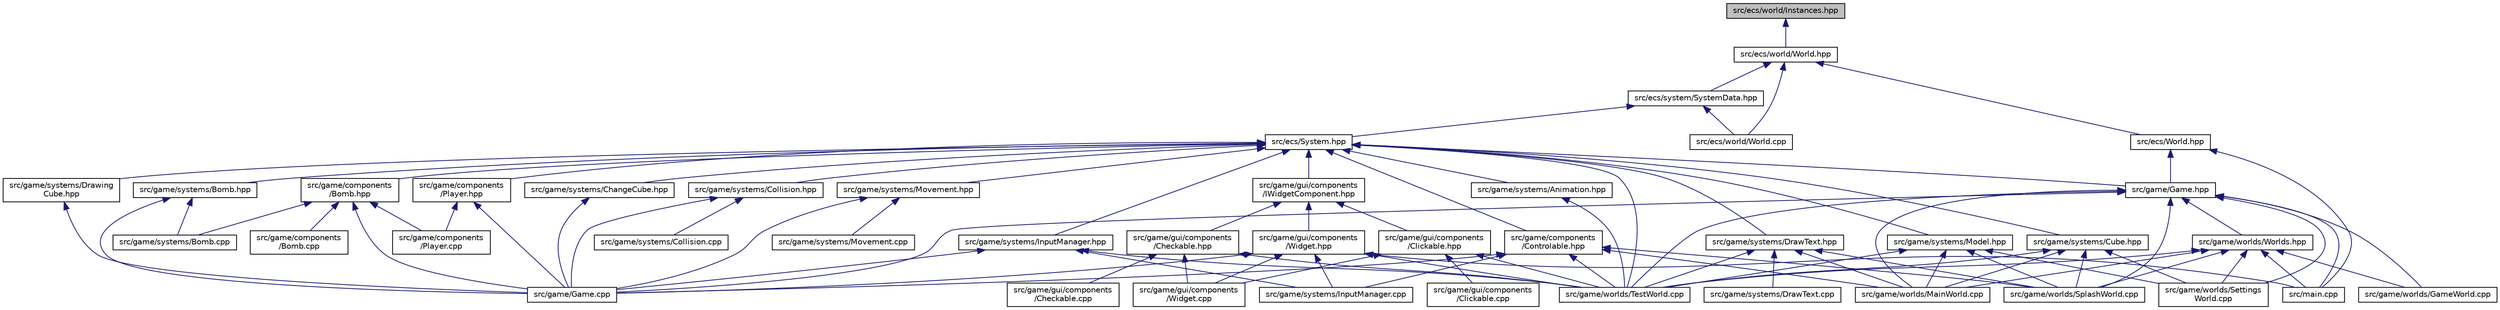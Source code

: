 digraph "src/ecs/world/Instances.hpp"
{
 // LATEX_PDF_SIZE
  edge [fontname="Helvetica",fontsize="10",labelfontname="Helvetica",labelfontsize="10"];
  node [fontname="Helvetica",fontsize="10",shape=record];
  Node1 [label="src/ecs/world/Instances.hpp",height=0.2,width=0.4,color="black", fillcolor="grey75", style="filled", fontcolor="black",tooltip=" "];
  Node1 -> Node2 [dir="back",color="midnightblue",fontsize="10",style="solid",fontname="Helvetica"];
  Node2 [label="src/ecs/world/World.hpp",height=0.2,width=0.4,color="black", fillcolor="white", style="filled",URL="$world_2_world_8hpp.html",tooltip=" "];
  Node2 -> Node3 [dir="back",color="midnightblue",fontsize="10",style="solid",fontname="Helvetica"];
  Node3 [label="src/ecs/system/SystemData.hpp",height=0.2,width=0.4,color="black", fillcolor="white", style="filled",URL="$_system_data_8hpp.html",tooltip=" "];
  Node3 -> Node4 [dir="back",color="midnightblue",fontsize="10",style="solid",fontname="Helvetica"];
  Node4 [label="src/ecs/System.hpp",height=0.2,width=0.4,color="black", fillcolor="white", style="filled",URL="$_system_8hpp.html",tooltip=" "];
  Node4 -> Node5 [dir="back",color="midnightblue",fontsize="10",style="solid",fontname="Helvetica"];
  Node5 [label="src/game/components\l/Bomb.hpp",height=0.2,width=0.4,color="black", fillcolor="white", style="filled",URL="$components_2_bomb_8hpp.html",tooltip=" "];
  Node5 -> Node6 [dir="back",color="midnightblue",fontsize="10",style="solid",fontname="Helvetica"];
  Node6 [label="src/game/components\l/Bomb.cpp",height=0.2,width=0.4,color="black", fillcolor="white", style="filled",URL="$components_2_bomb_8cpp.html",tooltip=" "];
  Node5 -> Node7 [dir="back",color="midnightblue",fontsize="10",style="solid",fontname="Helvetica"];
  Node7 [label="src/game/components\l/Player.cpp",height=0.2,width=0.4,color="black", fillcolor="white", style="filled",URL="$_player_8cpp.html",tooltip=" "];
  Node5 -> Node8 [dir="back",color="midnightblue",fontsize="10",style="solid",fontname="Helvetica"];
  Node8 [label="src/game/Game.cpp",height=0.2,width=0.4,color="black", fillcolor="white", style="filled",URL="$_game_8cpp.html",tooltip=" "];
  Node5 -> Node9 [dir="back",color="midnightblue",fontsize="10",style="solid",fontname="Helvetica"];
  Node9 [label="src/game/systems/Bomb.cpp",height=0.2,width=0.4,color="black", fillcolor="white", style="filled",URL="$systems_2_bomb_8cpp.html",tooltip=" "];
  Node4 -> Node10 [dir="back",color="midnightblue",fontsize="10",style="solid",fontname="Helvetica"];
  Node10 [label="src/game/components\l/Controlable.hpp",height=0.2,width=0.4,color="black", fillcolor="white", style="filled",URL="$_controlable_8hpp.html",tooltip=" "];
  Node10 -> Node8 [dir="back",color="midnightblue",fontsize="10",style="solid",fontname="Helvetica"];
  Node10 -> Node11 [dir="back",color="midnightblue",fontsize="10",style="solid",fontname="Helvetica"];
  Node11 [label="src/game/systems/InputManager.cpp",height=0.2,width=0.4,color="black", fillcolor="white", style="filled",URL="$_input_manager_8cpp.html",tooltip=" "];
  Node10 -> Node12 [dir="back",color="midnightblue",fontsize="10",style="solid",fontname="Helvetica"];
  Node12 [label="src/game/worlds/MainWorld.cpp",height=0.2,width=0.4,color="black", fillcolor="white", style="filled",URL="$_main_world_8cpp.html",tooltip=" "];
  Node10 -> Node13 [dir="back",color="midnightblue",fontsize="10",style="solid",fontname="Helvetica"];
  Node13 [label="src/game/worlds/SplashWorld.cpp",height=0.2,width=0.4,color="black", fillcolor="white", style="filled",URL="$_splash_world_8cpp.html",tooltip=" "];
  Node10 -> Node14 [dir="back",color="midnightblue",fontsize="10",style="solid",fontname="Helvetica"];
  Node14 [label="src/game/worlds/TestWorld.cpp",height=0.2,width=0.4,color="black", fillcolor="white", style="filled",URL="$_test_world_8cpp.html",tooltip=" "];
  Node4 -> Node15 [dir="back",color="midnightblue",fontsize="10",style="solid",fontname="Helvetica"];
  Node15 [label="src/game/components\l/Player.hpp",height=0.2,width=0.4,color="black", fillcolor="white", style="filled",URL="$_player_8hpp.html",tooltip=" "];
  Node15 -> Node7 [dir="back",color="midnightblue",fontsize="10",style="solid",fontname="Helvetica"];
  Node15 -> Node8 [dir="back",color="midnightblue",fontsize="10",style="solid",fontname="Helvetica"];
  Node4 -> Node16 [dir="back",color="midnightblue",fontsize="10",style="solid",fontname="Helvetica"];
  Node16 [label="src/game/Game.hpp",height=0.2,width=0.4,color="black", fillcolor="white", style="filled",URL="$_game_8hpp.html",tooltip=" "];
  Node16 -> Node8 [dir="back",color="midnightblue",fontsize="10",style="solid",fontname="Helvetica"];
  Node16 -> Node17 [dir="back",color="midnightblue",fontsize="10",style="solid",fontname="Helvetica"];
  Node17 [label="src/game/worlds/GameWorld.cpp",height=0.2,width=0.4,color="black", fillcolor="white", style="filled",URL="$_game_world_8cpp.html",tooltip=" "];
  Node16 -> Node12 [dir="back",color="midnightblue",fontsize="10",style="solid",fontname="Helvetica"];
  Node16 -> Node18 [dir="back",color="midnightblue",fontsize="10",style="solid",fontname="Helvetica"];
  Node18 [label="src/game/worlds/Settings\lWorld.cpp",height=0.2,width=0.4,color="black", fillcolor="white", style="filled",URL="$_settings_world_8cpp.html",tooltip=" "];
  Node16 -> Node13 [dir="back",color="midnightblue",fontsize="10",style="solid",fontname="Helvetica"];
  Node16 -> Node14 [dir="back",color="midnightblue",fontsize="10",style="solid",fontname="Helvetica"];
  Node16 -> Node19 [dir="back",color="midnightblue",fontsize="10",style="solid",fontname="Helvetica"];
  Node19 [label="src/game/worlds/Worlds.hpp",height=0.2,width=0.4,color="black", fillcolor="white", style="filled",URL="$_worlds_8hpp.html",tooltip=" "];
  Node19 -> Node17 [dir="back",color="midnightblue",fontsize="10",style="solid",fontname="Helvetica"];
  Node19 -> Node12 [dir="back",color="midnightblue",fontsize="10",style="solid",fontname="Helvetica"];
  Node19 -> Node18 [dir="back",color="midnightblue",fontsize="10",style="solid",fontname="Helvetica"];
  Node19 -> Node13 [dir="back",color="midnightblue",fontsize="10",style="solid",fontname="Helvetica"];
  Node19 -> Node14 [dir="back",color="midnightblue",fontsize="10",style="solid",fontname="Helvetica"];
  Node19 -> Node20 [dir="back",color="midnightblue",fontsize="10",style="solid",fontname="Helvetica"];
  Node20 [label="src/main.cpp",height=0.2,width=0.4,color="black", fillcolor="white", style="filled",URL="$main_8cpp.html",tooltip=" "];
  Node16 -> Node20 [dir="back",color="midnightblue",fontsize="10",style="solid",fontname="Helvetica"];
  Node4 -> Node21 [dir="back",color="midnightblue",fontsize="10",style="solid",fontname="Helvetica"];
  Node21 [label="src/game/gui/components\l/IWidgetComponent.hpp",height=0.2,width=0.4,color="black", fillcolor="white", style="filled",URL="$_i_widget_component_8hpp.html",tooltip=" "];
  Node21 -> Node22 [dir="back",color="midnightblue",fontsize="10",style="solid",fontname="Helvetica"];
  Node22 [label="src/game/gui/components\l/Widget.hpp",height=0.2,width=0.4,color="black", fillcolor="white", style="filled",URL="$_widget_8hpp.html",tooltip=" "];
  Node22 -> Node8 [dir="back",color="midnightblue",fontsize="10",style="solid",fontname="Helvetica"];
  Node22 -> Node23 [dir="back",color="midnightblue",fontsize="10",style="solid",fontname="Helvetica"];
  Node23 [label="src/game/gui/components\l/Widget.cpp",height=0.2,width=0.4,color="black", fillcolor="white", style="filled",URL="$_widget_8cpp.html",tooltip=" "];
  Node22 -> Node11 [dir="back",color="midnightblue",fontsize="10",style="solid",fontname="Helvetica"];
  Node22 -> Node14 [dir="back",color="midnightblue",fontsize="10",style="solid",fontname="Helvetica"];
  Node22 -> Node20 [dir="back",color="midnightblue",fontsize="10",style="solid",fontname="Helvetica"];
  Node21 -> Node24 [dir="back",color="midnightblue",fontsize="10",style="solid",fontname="Helvetica"];
  Node24 [label="src/game/gui/components\l/Checkable.hpp",height=0.2,width=0.4,color="black", fillcolor="white", style="filled",URL="$_checkable_8hpp.html",tooltip=" "];
  Node24 -> Node25 [dir="back",color="midnightblue",fontsize="10",style="solid",fontname="Helvetica"];
  Node25 [label="src/game/gui/components\l/Checkable.cpp",height=0.2,width=0.4,color="black", fillcolor="white", style="filled",URL="$_checkable_8cpp.html",tooltip=" "];
  Node24 -> Node23 [dir="back",color="midnightblue",fontsize="10",style="solid",fontname="Helvetica"];
  Node24 -> Node14 [dir="back",color="midnightblue",fontsize="10",style="solid",fontname="Helvetica"];
  Node21 -> Node26 [dir="back",color="midnightblue",fontsize="10",style="solid",fontname="Helvetica"];
  Node26 [label="src/game/gui/components\l/Clickable.hpp",height=0.2,width=0.4,color="black", fillcolor="white", style="filled",URL="$_clickable_8hpp.html",tooltip=" "];
  Node26 -> Node27 [dir="back",color="midnightblue",fontsize="10",style="solid",fontname="Helvetica"];
  Node27 [label="src/game/gui/components\l/Clickable.cpp",height=0.2,width=0.4,color="black", fillcolor="white", style="filled",URL="$_clickable_8cpp.html",tooltip=" "];
  Node26 -> Node23 [dir="back",color="midnightblue",fontsize="10",style="solid",fontname="Helvetica"];
  Node26 -> Node14 [dir="back",color="midnightblue",fontsize="10",style="solid",fontname="Helvetica"];
  Node4 -> Node28 [dir="back",color="midnightblue",fontsize="10",style="solid",fontname="Helvetica"];
  Node28 [label="src/game/systems/Bomb.hpp",height=0.2,width=0.4,color="black", fillcolor="white", style="filled",URL="$systems_2_bomb_8hpp.html",tooltip=" "];
  Node28 -> Node8 [dir="back",color="midnightblue",fontsize="10",style="solid",fontname="Helvetica"];
  Node28 -> Node9 [dir="back",color="midnightblue",fontsize="10",style="solid",fontname="Helvetica"];
  Node4 -> Node29 [dir="back",color="midnightblue",fontsize="10",style="solid",fontname="Helvetica"];
  Node29 [label="src/game/systems/ChangeCube.hpp",height=0.2,width=0.4,color="black", fillcolor="white", style="filled",URL="$_change_cube_8hpp.html",tooltip=" "];
  Node29 -> Node8 [dir="back",color="midnightblue",fontsize="10",style="solid",fontname="Helvetica"];
  Node4 -> Node30 [dir="back",color="midnightblue",fontsize="10",style="solid",fontname="Helvetica"];
  Node30 [label="src/game/systems/Collision.hpp",height=0.2,width=0.4,color="black", fillcolor="white", style="filled",URL="$_collision_8hpp.html",tooltip=" "];
  Node30 -> Node8 [dir="back",color="midnightblue",fontsize="10",style="solid",fontname="Helvetica"];
  Node30 -> Node31 [dir="back",color="midnightblue",fontsize="10",style="solid",fontname="Helvetica"];
  Node31 [label="src/game/systems/Collision.cpp",height=0.2,width=0.4,color="black", fillcolor="white", style="filled",URL="$_collision_8cpp.html",tooltip=" "];
  Node4 -> Node32 [dir="back",color="midnightblue",fontsize="10",style="solid",fontname="Helvetica"];
  Node32 [label="src/game/systems/Drawing\lCube.hpp",height=0.2,width=0.4,color="black", fillcolor="white", style="filled",URL="$_drawing_cube_8hpp.html",tooltip=" "];
  Node32 -> Node8 [dir="back",color="midnightblue",fontsize="10",style="solid",fontname="Helvetica"];
  Node4 -> Node33 [dir="back",color="midnightblue",fontsize="10",style="solid",fontname="Helvetica"];
  Node33 [label="src/game/systems/InputManager.hpp",height=0.2,width=0.4,color="black", fillcolor="white", style="filled",URL="$_input_manager_8hpp.html",tooltip=" "];
  Node33 -> Node8 [dir="back",color="midnightblue",fontsize="10",style="solid",fontname="Helvetica"];
  Node33 -> Node11 [dir="back",color="midnightblue",fontsize="10",style="solid",fontname="Helvetica"];
  Node33 -> Node14 [dir="back",color="midnightblue",fontsize="10",style="solid",fontname="Helvetica"];
  Node4 -> Node34 [dir="back",color="midnightblue",fontsize="10",style="solid",fontname="Helvetica"];
  Node34 [label="src/game/systems/Movement.hpp",height=0.2,width=0.4,color="black", fillcolor="white", style="filled",URL="$_movement_8hpp.html",tooltip=" "];
  Node34 -> Node8 [dir="back",color="midnightblue",fontsize="10",style="solid",fontname="Helvetica"];
  Node34 -> Node35 [dir="back",color="midnightblue",fontsize="10",style="solid",fontname="Helvetica"];
  Node35 [label="src/game/systems/Movement.cpp",height=0.2,width=0.4,color="black", fillcolor="white", style="filled",URL="$_movement_8cpp.html",tooltip=" "];
  Node4 -> Node36 [dir="back",color="midnightblue",fontsize="10",style="solid",fontname="Helvetica"];
  Node36 [label="src/game/systems/Animation.hpp",height=0.2,width=0.4,color="black", fillcolor="white", style="filled",URL="$game_2systems_2_animation_8hpp.html",tooltip=" "];
  Node36 -> Node14 [dir="back",color="midnightblue",fontsize="10",style="solid",fontname="Helvetica"];
  Node4 -> Node37 [dir="back",color="midnightblue",fontsize="10",style="solid",fontname="Helvetica"];
  Node37 [label="src/game/systems/Cube.hpp",height=0.2,width=0.4,color="black", fillcolor="white", style="filled",URL="$game_2systems_2_cube_8hpp.html",tooltip=" "];
  Node37 -> Node12 [dir="back",color="midnightblue",fontsize="10",style="solid",fontname="Helvetica"];
  Node37 -> Node18 [dir="back",color="midnightblue",fontsize="10",style="solid",fontname="Helvetica"];
  Node37 -> Node13 [dir="back",color="midnightblue",fontsize="10",style="solid",fontname="Helvetica"];
  Node37 -> Node14 [dir="back",color="midnightblue",fontsize="10",style="solid",fontname="Helvetica"];
  Node4 -> Node38 [dir="back",color="midnightblue",fontsize="10",style="solid",fontname="Helvetica"];
  Node38 [label="src/game/systems/DrawText.hpp",height=0.2,width=0.4,color="black", fillcolor="white", style="filled",URL="$_draw_text_8hpp.html",tooltip=" "];
  Node38 -> Node39 [dir="back",color="midnightblue",fontsize="10",style="solid",fontname="Helvetica"];
  Node39 [label="src/game/systems/DrawText.cpp",height=0.2,width=0.4,color="black", fillcolor="white", style="filled",URL="$_draw_text_8cpp.html",tooltip=" "];
  Node38 -> Node12 [dir="back",color="midnightblue",fontsize="10",style="solid",fontname="Helvetica"];
  Node38 -> Node13 [dir="back",color="midnightblue",fontsize="10",style="solid",fontname="Helvetica"];
  Node38 -> Node14 [dir="back",color="midnightblue",fontsize="10",style="solid",fontname="Helvetica"];
  Node4 -> Node40 [dir="back",color="midnightblue",fontsize="10",style="solid",fontname="Helvetica"];
  Node40 [label="src/game/systems/Model.hpp",height=0.2,width=0.4,color="black", fillcolor="white", style="filled",URL="$game_2systems_2_model_8hpp.html",tooltip=" "];
  Node40 -> Node12 [dir="back",color="midnightblue",fontsize="10",style="solid",fontname="Helvetica"];
  Node40 -> Node18 [dir="back",color="midnightblue",fontsize="10",style="solid",fontname="Helvetica"];
  Node40 -> Node13 [dir="back",color="midnightblue",fontsize="10",style="solid",fontname="Helvetica"];
  Node40 -> Node14 [dir="back",color="midnightblue",fontsize="10",style="solid",fontname="Helvetica"];
  Node4 -> Node14 [dir="back",color="midnightblue",fontsize="10",style="solid",fontname="Helvetica"];
  Node3 -> Node41 [dir="back",color="midnightblue",fontsize="10",style="solid",fontname="Helvetica"];
  Node41 [label="src/ecs/world/World.cpp",height=0.2,width=0.4,color="black", fillcolor="white", style="filled",URL="$_world_8cpp.html",tooltip=" "];
  Node2 -> Node41 [dir="back",color="midnightblue",fontsize="10",style="solid",fontname="Helvetica"];
  Node2 -> Node42 [dir="back",color="midnightblue",fontsize="10",style="solid",fontname="Helvetica"];
  Node42 [label="src/ecs/World.hpp",height=0.2,width=0.4,color="black", fillcolor="white", style="filled",URL="$_world_8hpp.html",tooltip=" "];
  Node42 -> Node16 [dir="back",color="midnightblue",fontsize="10",style="solid",fontname="Helvetica"];
  Node42 -> Node20 [dir="back",color="midnightblue",fontsize="10",style="solid",fontname="Helvetica"];
}
